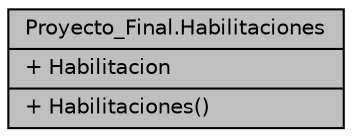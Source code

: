 digraph "Proyecto_Final.Habilitaciones"
{
 // INTERACTIVE_SVG=YES
 // LATEX_PDF_SIZE
  edge [fontname="Helvetica",fontsize="10",labelfontname="Helvetica",labelfontsize="10"];
  node [fontname="Helvetica",fontsize="10",shape=record];
  Node1 [label="{Proyecto_Final.Habilitaciones\n|+ Habilitacion\l|+ Habilitaciones()\l}",height=0.2,width=0.4,color="black", fillcolor="grey75", style="filled", fontcolor="black",tooltip="Esta clase representa las habilitaciones necesarias para la tenencia de productos."];
}
